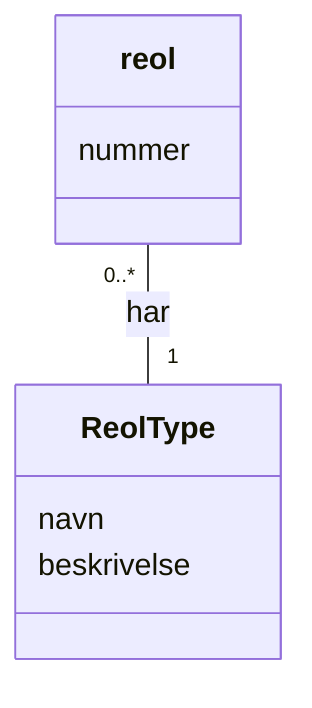 ﻿classDiagram
    class reol {
        nummer
    }
    class ReolType {
        navn
        beskrivelse
    }

    reol "0..*" -- "1" ReolType : har